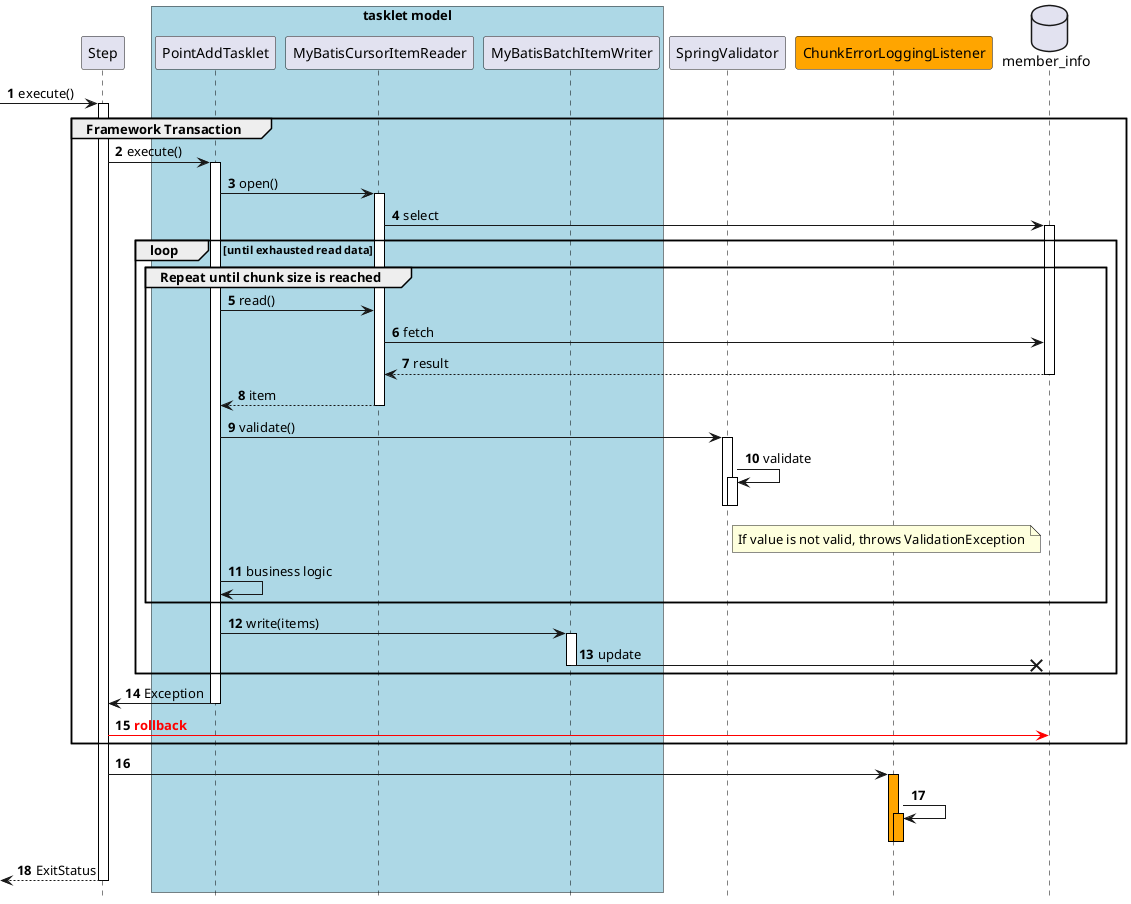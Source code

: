 @startuml

hide footbox
autonumber

participant Step
box "tasklet model" #lightblue
participant PointAddTasklet
participant MyBatisCursorItemReader
participant MyBatisBatchItemWriter
end box
participant SpringValidator
participant ChunkErrorLoggingListener #Orange
database "member_info" as db

[->Step : execute()
activate Step
group Framework Transaction
    Step -> PointAddTasklet : execute()
    activate PointAddTasklet
    PointAddTasklet -> MyBatisCursorItemReader : open()
    activate MyBatisCursorItemReader
    MyBatisCursorItemReader -> db : select
    activate db
    loop until exhausted read data
        group Repeat until chunk size is reached
            PointAddTasklet -> MyBatisCursorItemReader : read()
            MyBatisCursorItemReader -> db : fetch
            db --> MyBatisCursorItemReader : result
            deactivate db
            MyBatisCursorItemReader --> PointAddTasklet : item
            deactivate MyBatisCursorItemReader
            PointAddTasklet -> SpringValidator : validate()
            activate SpringValidator
            SpringValidator -> SpringValidator : validate
            activate SpringValidator
            note right of SpringValidator: If value is not valid, throws ValidationException
            deactivate SpringValidator
            deactivate SpringValidator
            PointAddTasklet -> PointAddTasklet : business logic
        end
        PointAddTasklet -> MyBatisBatchItemWriter : write(items)
        activate  MyBatisBatchItemWriter
        MyBatisBatchItemWriter -X db : update
        deactivate MyBatisBatchItemWriter
    end
    PointAddTasklet -> Step : Exception
    deactivate PointAddTasklet
Step [#red]-> db : <font color="red"><b>rollback</b></font>
end
Step -> ChunkErrorLoggingListener
activate ChunkErrorLoggingListener #Orange
ChunkErrorLoggingListener -> ChunkErrorLoggingListener
activate ChunkErrorLoggingListener #Orange
deactivate ChunkErrorLoggingListener
deactivate ChunkErrorLoggingListener
Step-->[ : ExitStatus
deactivate Step

'Set styles such as format and color of each figure
skinparam Note {
  BackgroundColor #b7fab1
  BorderColor black
}

skinparam Class {
  BorderColor black
  ArrowColor black
}

skinparam Sequence {
  BorderColor black
  ActorBorderColor black
  ArrowColor black
  LifeLineBorderColor black
  BoxLineColor black
  ParticipantBorderColor black
}

skinparam componentStyle uml2

skinparam Component {
  BorderColor black
  ArrowColor black
}

skinparam Interface {
  BorderColor black
  ArrowColor black
}

@enduml
